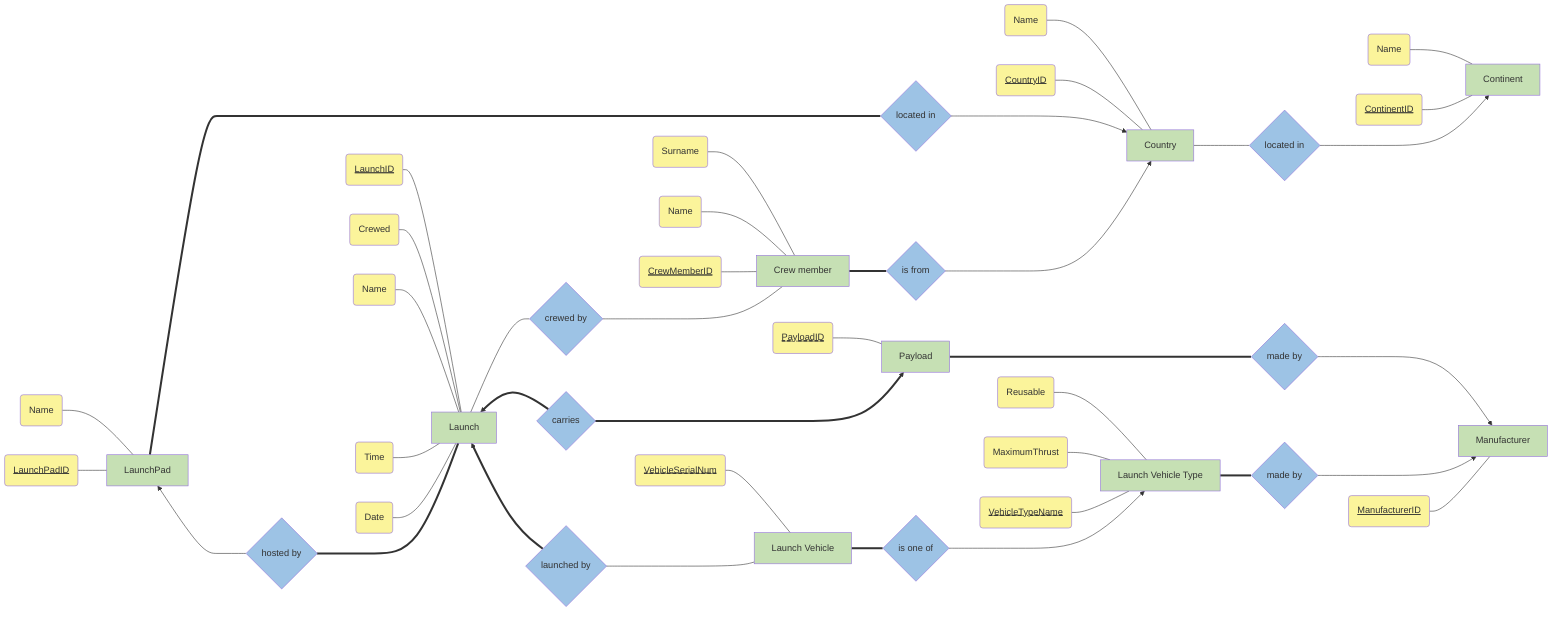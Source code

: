 graph LR
    %% ===
    %% LAUNCHPAD
    %% ---
    %% Rule: Each launchpad has a name and a location.
    lpid(LaunchPadID):::pk --- LP[LaunchPad]:::entity
    lpn(Name):::attr --- LP
    %% Rule: A launchpad hosts multiple launches over time, and each launch is hosted by exactly one launchpad. Therefore, Launchpads will be created in the database even before the first launch is hosted there.
    LP ~~~ H ---> LP
    H ~~~ LP
    %% trick w/ double invisible links to make backwards arrows work better,
    %% from: https://github.com/mermaid-js/mermaid/issues/3208#issuecomment-1531104444
    %% Rule: A launchpad is located in a country, and a country, in turn, is located on a continent.
    LP === Lli{located in}:::relation

    %% ===
    %% LAUNCH
    %% ---
    %% Rule: A launch requires a launchpad that hosts it ...
    H{hosted by}:::relation ==== L[Launch]:::entity
    %% Rule: Multiple crew members can be carried on a crewed launch, and each crew member can be carried on multiple launches over time.
    L --- CB{crewed by}:::relation
    %% Rule: A launch requires ... the payload.
    L ~~~ CP
    CP{carries}:::relation ==> L
    CP ~~~ L
    %% Rule: A launch requires ... a launch vehicle (The rocket) ...
    %% Rule: Each launch is performed by a launch vehicle. The serial number for the launch vehicle should be recorded. A launch vehicle can perform multiple launches over time.
    L ~~~ LB{launched by}:::relation ==> L
    LB ~~~ L
    %% Rule: For a launch, the date, time and name should be recorded as well as whether it is a crewed launch or not.
    ld(Date):::attr --- L
    lt(Time):::attr --- L
    ln(Name):::attr --- L
    lc(Crewed):::attr --- L
    lid(LaunchID):::pk --- L

    %% ===
    %% LAUNCH VEHICLE
    %% ---
    %% Rule: Each launch is performed by a launch vehicle. The serial number for the launch vehicle should be recorded. A launch vehicle can perform multiple launches over time.
    LB ---- LV[Launch Vehicle]:::weakEntity
    lvsn(VehicleSerialNum):::disc --- LV
    %% Rule: A launch requires ... a launch vehicle (The rocket) ... .
    LV === Isa{is one of}:::weakRelation

    %% ===
    %% LAUNCH VEHICLE TYPE
    %% ---
    %% Rule: Each launch vehicle is of a specific launch vehicle type. The name, maximum thrust and whether it is reusable need to be recorded for the launch vehicle type.
    Isa ---> LVT[Launch Vehicle Type]:::weakEntity
    lvtn(VehicleTypeName):::disc --- LVT
    lvtt(MaximumThrust):::attr --- LVT
    lvtr(Reusable):::attr --- LVT

    %% ===
    %% PAYLOAD
    %% ---
    %% Rule: Each launch carries one payload, and a payload is only carried by one launch.
    CP ====> P
    %% Rule: A manufacturer also makes each payload, and a manufacturer can make many different payloads over time.
    P[Payload]:::weakEntity ===== PMb{made by}:::weakRelation
    plid(PayloadID):::disc --- P

    %% ===
    %% Manufacturer
    %% ---
    mid(ManufacturerID):::pk --- M[Manufacturer]:::entity
    %% Rule: A specific manufacturer makes each launch vehicle type, and a manufacturer can make many different launch vehicle types.
    LVT === LVMb{made by}:::weakRelation
    LVMb ---> M
    %% Rule: A manufacturer also makes each payload, and a manufacturer can make many different payloads over time.
    PMb ---> M

    %% ===
    %% CREW
    %% ---
    %% Rule: Multiple crew members can be carried on a crewed launch, and each crew member can be carried on multiple launches over time.
    %% Rule: Each crew member has a nationality (the country they come from), and their name and surname also need to be recorded.
    %% Rule: Crew members can appear in the database before they launch for the first time
    CB ---- C[Crew member]:::entity
    C === If{is from}:::relation
    cid(CrewMemberID):::pk --- C
    cn(Name):::attr --- C
    cs(Surname):::attr --- C

    %% ===
    %% COUNTRY
    %% ---
    %% Rule: Each crew member has a nationality (the country they come from), and their name and surname also need to be recorded.
    If ---> Cu
    %% Rule: A launchpad is located in a country, and a country, in turn, is located on a continent.
    Lli ---> Cu
    Cu[Country]:::entity --- Li{located in}:::relation
    Li ---> Co[Continent]:::entity
    cuid(CountryID):::pk --- Cu
    cun(Name):::attr --- Cu
    coid(ContinentID):::pk --- Co
    con(Name):::attr --- Co

    %% ===
    %% STYLES
    %% ---
    classDef entity,weakEntity fill:#c6e0b4;
    classDef relation,weakRelation fill:#9dc3e5;
    classDef attr,subAttr,derAttr,pk,disc,multi fill:#fbf49b;
    classDef subAttr,derAttr,multi stroke:red;
    classDef derAttr stroke-dasharray: 10 5;
    classDef pk text-decoration: underline;
    classDef disc text-decoration: underline dashed;
    %% optional attr links
    %% FIXME: change numbers to correct links below & uncomment
    %% linkStyle 1,4,26,39,45,51,65 stroke:red, stroke-dasharray: 10 5;